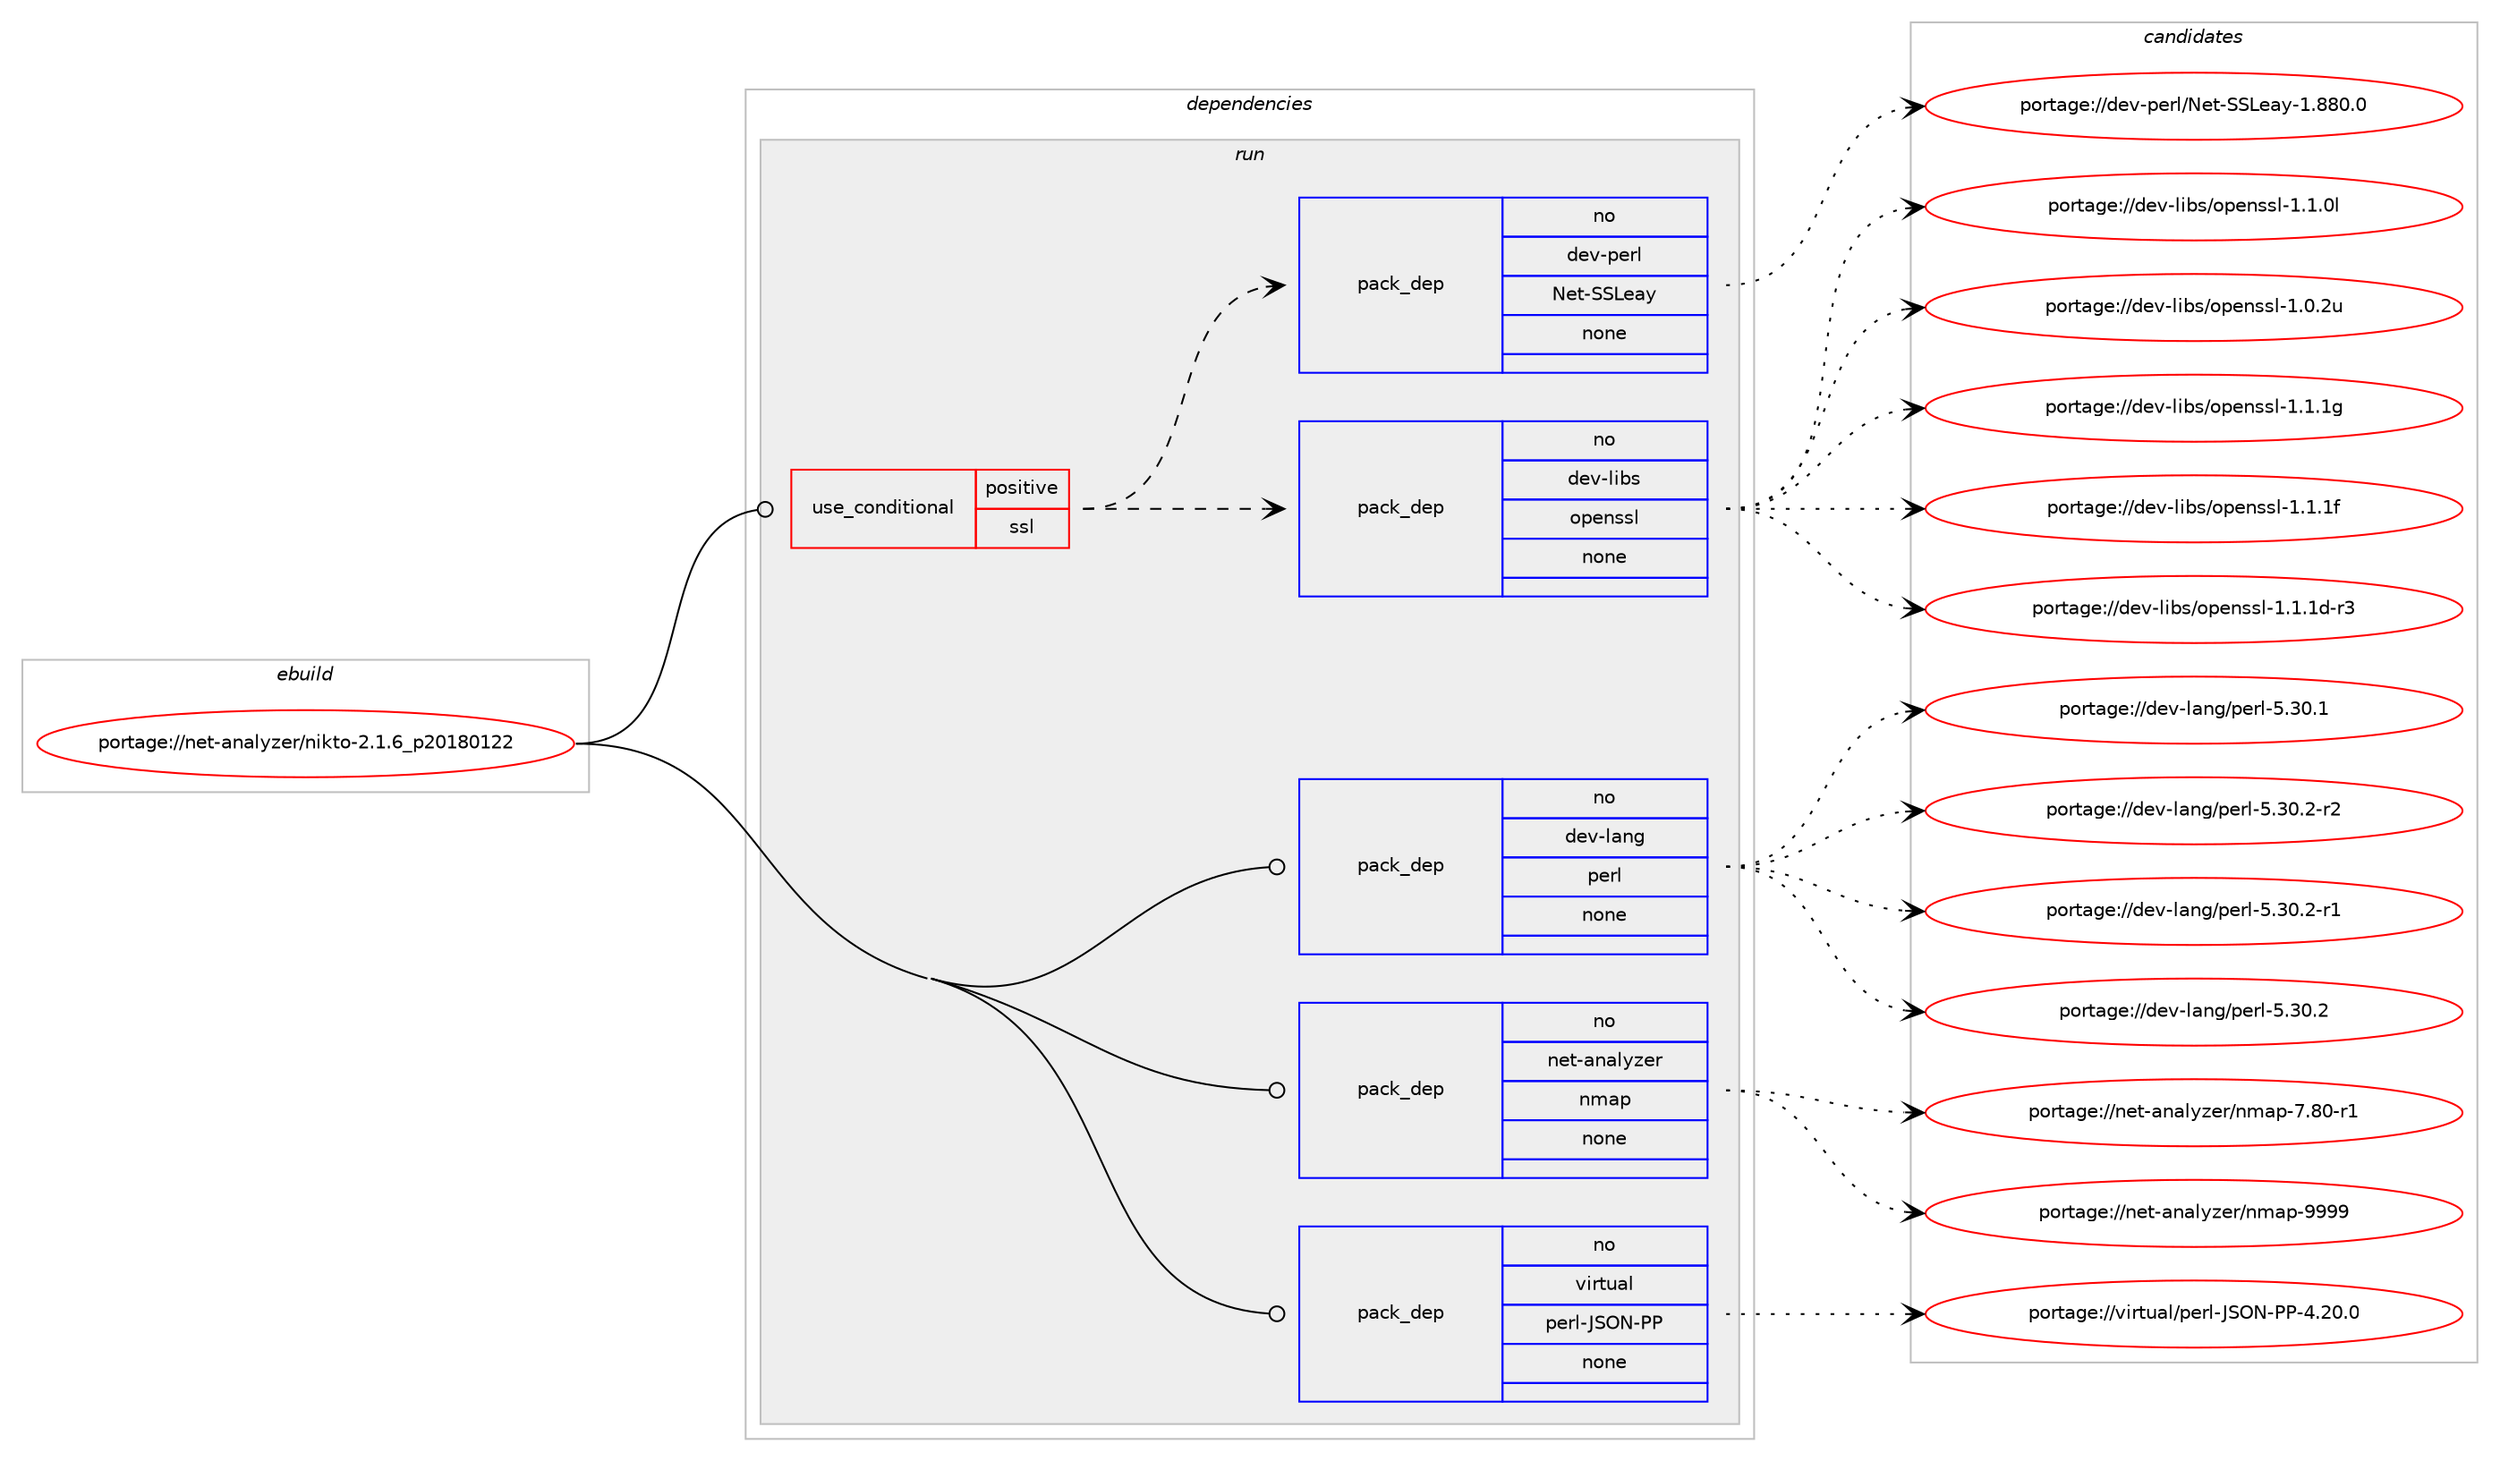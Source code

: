 digraph prolog {

# *************
# Graph options
# *************

newrank=true;
concentrate=true;
compound=true;
graph [rankdir=LR,fontname=Helvetica,fontsize=10,ranksep=1.5];#, ranksep=2.5, nodesep=0.2];
edge  [arrowhead=vee];
node  [fontname=Helvetica,fontsize=10];

# **********
# The ebuild
# **********

subgraph cluster_leftcol {
color=gray;
rank=same;
label=<<i>ebuild</i>>;
id [label="portage://net-analyzer/nikto-2.1.6_p20180122", color=red, width=4, href="../net-analyzer/nikto-2.1.6_p20180122.svg"];
}

# ****************
# The dependencies
# ****************

subgraph cluster_midcol {
color=gray;
label=<<i>dependencies</i>>;
subgraph cluster_compile {
fillcolor="#eeeeee";
style=filled;
label=<<i>compile</i>>;
}
subgraph cluster_compileandrun {
fillcolor="#eeeeee";
style=filled;
label=<<i>compile and run</i>>;
}
subgraph cluster_run {
fillcolor="#eeeeee";
style=filled;
label=<<i>run</i>>;
subgraph cond2428 {
dependency12029 [label=<<TABLE BORDER="0" CELLBORDER="1" CELLSPACING="0" CELLPADDING="4"><TR><TD ROWSPAN="3" CELLPADDING="10">use_conditional</TD></TR><TR><TD>positive</TD></TR><TR><TD>ssl</TD></TR></TABLE>>, shape=none, color=red];
subgraph pack9468 {
dependency12030 [label=<<TABLE BORDER="0" CELLBORDER="1" CELLSPACING="0" CELLPADDING="4" WIDTH="220"><TR><TD ROWSPAN="6" CELLPADDING="30">pack_dep</TD></TR><TR><TD WIDTH="110">no</TD></TR><TR><TD>dev-libs</TD></TR><TR><TD>openssl</TD></TR><TR><TD>none</TD></TR><TR><TD></TD></TR></TABLE>>, shape=none, color=blue];
}
dependency12029:e -> dependency12030:w [weight=20,style="dashed",arrowhead="vee"];
subgraph pack9469 {
dependency12031 [label=<<TABLE BORDER="0" CELLBORDER="1" CELLSPACING="0" CELLPADDING="4" WIDTH="220"><TR><TD ROWSPAN="6" CELLPADDING="30">pack_dep</TD></TR><TR><TD WIDTH="110">no</TD></TR><TR><TD>dev-perl</TD></TR><TR><TD>Net-SSLeay</TD></TR><TR><TD>none</TD></TR><TR><TD></TD></TR></TABLE>>, shape=none, color=blue];
}
dependency12029:e -> dependency12031:w [weight=20,style="dashed",arrowhead="vee"];
}
id:e -> dependency12029:w [weight=20,style="solid",arrowhead="odot"];
subgraph pack9470 {
dependency12032 [label=<<TABLE BORDER="0" CELLBORDER="1" CELLSPACING="0" CELLPADDING="4" WIDTH="220"><TR><TD ROWSPAN="6" CELLPADDING="30">pack_dep</TD></TR><TR><TD WIDTH="110">no</TD></TR><TR><TD>dev-lang</TD></TR><TR><TD>perl</TD></TR><TR><TD>none</TD></TR><TR><TD></TD></TR></TABLE>>, shape=none, color=blue];
}
id:e -> dependency12032:w [weight=20,style="solid",arrowhead="odot"];
subgraph pack9471 {
dependency12033 [label=<<TABLE BORDER="0" CELLBORDER="1" CELLSPACING="0" CELLPADDING="4" WIDTH="220"><TR><TD ROWSPAN="6" CELLPADDING="30">pack_dep</TD></TR><TR><TD WIDTH="110">no</TD></TR><TR><TD>net-analyzer</TD></TR><TR><TD>nmap</TD></TR><TR><TD>none</TD></TR><TR><TD></TD></TR></TABLE>>, shape=none, color=blue];
}
id:e -> dependency12033:w [weight=20,style="solid",arrowhead="odot"];
subgraph pack9472 {
dependency12034 [label=<<TABLE BORDER="0" CELLBORDER="1" CELLSPACING="0" CELLPADDING="4" WIDTH="220"><TR><TD ROWSPAN="6" CELLPADDING="30">pack_dep</TD></TR><TR><TD WIDTH="110">no</TD></TR><TR><TD>virtual</TD></TR><TR><TD>perl-JSON-PP</TD></TR><TR><TD>none</TD></TR><TR><TD></TD></TR></TABLE>>, shape=none, color=blue];
}
id:e -> dependency12034:w [weight=20,style="solid",arrowhead="odot"];
}
}

# **************
# The candidates
# **************

subgraph cluster_choices {
rank=same;
color=gray;
label=<<i>candidates</i>>;

subgraph choice9468 {
color=black;
nodesep=1;
choice100101118451081059811547111112101110115115108454946494649103 [label="portage://dev-libs/openssl-1.1.1g", color=red, width=4,href="../dev-libs/openssl-1.1.1g.svg"];
choice100101118451081059811547111112101110115115108454946494649102 [label="portage://dev-libs/openssl-1.1.1f", color=red, width=4,href="../dev-libs/openssl-1.1.1f.svg"];
choice1001011184510810598115471111121011101151151084549464946491004511451 [label="portage://dev-libs/openssl-1.1.1d-r3", color=red, width=4,href="../dev-libs/openssl-1.1.1d-r3.svg"];
choice100101118451081059811547111112101110115115108454946494648108 [label="portage://dev-libs/openssl-1.1.0l", color=red, width=4,href="../dev-libs/openssl-1.1.0l.svg"];
choice100101118451081059811547111112101110115115108454946484650117 [label="portage://dev-libs/openssl-1.0.2u", color=red, width=4,href="../dev-libs/openssl-1.0.2u.svg"];
dependency12030:e -> choice100101118451081059811547111112101110115115108454946494649103:w [style=dotted,weight="100"];
dependency12030:e -> choice100101118451081059811547111112101110115115108454946494649102:w [style=dotted,weight="100"];
dependency12030:e -> choice1001011184510810598115471111121011101151151084549464946491004511451:w [style=dotted,weight="100"];
dependency12030:e -> choice100101118451081059811547111112101110115115108454946494648108:w [style=dotted,weight="100"];
dependency12030:e -> choice100101118451081059811547111112101110115115108454946484650117:w [style=dotted,weight="100"];
}
subgraph choice9469 {
color=black;
nodesep=1;
choice10010111845112101114108477810111645838376101971214549465656484648 [label="portage://dev-perl/Net-SSLeay-1.880.0", color=red, width=4,href="../dev-perl/Net-SSLeay-1.880.0.svg"];
dependency12031:e -> choice10010111845112101114108477810111645838376101971214549465656484648:w [style=dotted,weight="100"];
}
subgraph choice9470 {
color=black;
nodesep=1;
choice100101118451089711010347112101114108455346514846504511450 [label="portage://dev-lang/perl-5.30.2-r2", color=red, width=4,href="../dev-lang/perl-5.30.2-r2.svg"];
choice100101118451089711010347112101114108455346514846504511449 [label="portage://dev-lang/perl-5.30.2-r1", color=red, width=4,href="../dev-lang/perl-5.30.2-r1.svg"];
choice10010111845108971101034711210111410845534651484650 [label="portage://dev-lang/perl-5.30.2", color=red, width=4,href="../dev-lang/perl-5.30.2.svg"];
choice10010111845108971101034711210111410845534651484649 [label="portage://dev-lang/perl-5.30.1", color=red, width=4,href="../dev-lang/perl-5.30.1.svg"];
dependency12032:e -> choice100101118451089711010347112101114108455346514846504511450:w [style=dotted,weight="100"];
dependency12032:e -> choice100101118451089711010347112101114108455346514846504511449:w [style=dotted,weight="100"];
dependency12032:e -> choice10010111845108971101034711210111410845534651484650:w [style=dotted,weight="100"];
dependency12032:e -> choice10010111845108971101034711210111410845534651484649:w [style=dotted,weight="100"];
}
subgraph choice9471 {
color=black;
nodesep=1;
choice11010111645971109710812112210111447110109971124557575757 [label="portage://net-analyzer/nmap-9999", color=red, width=4,href="../net-analyzer/nmap-9999.svg"];
choice110101116459711097108121122101114471101099711245554656484511449 [label="portage://net-analyzer/nmap-7.80-r1", color=red, width=4,href="../net-analyzer/nmap-7.80-r1.svg"];
dependency12033:e -> choice11010111645971109710812112210111447110109971124557575757:w [style=dotted,weight="100"];
dependency12033:e -> choice110101116459711097108121122101114471101099711245554656484511449:w [style=dotted,weight="100"];
}
subgraph choice9472 {
color=black;
nodesep=1;
choice1181051141161179710847112101114108457483797845808045524650484648 [label="portage://virtual/perl-JSON-PP-4.20.0", color=red, width=4,href="../virtual/perl-JSON-PP-4.20.0.svg"];
dependency12034:e -> choice1181051141161179710847112101114108457483797845808045524650484648:w [style=dotted,weight="100"];
}
}

}
